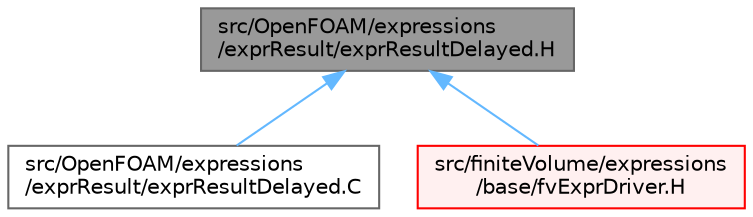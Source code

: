 digraph "src/OpenFOAM/expressions/exprResult/exprResultDelayed.H"
{
 // LATEX_PDF_SIZE
  bgcolor="transparent";
  edge [fontname=Helvetica,fontsize=10,labelfontname=Helvetica,labelfontsize=10];
  node [fontname=Helvetica,fontsize=10,shape=box,height=0.2,width=0.4];
  Node1 [id="Node000001",label="src/OpenFOAM/expressions\l/exprResult/exprResultDelayed.H",height=0.2,width=0.4,color="gray40", fillcolor="grey60", style="filled", fontcolor="black",tooltip=" "];
  Node1 -> Node2 [id="edge1_Node000001_Node000002",dir="back",color="steelblue1",style="solid",tooltip=" "];
  Node2 [id="Node000002",label="src/OpenFOAM/expressions\l/exprResult/exprResultDelayed.C",height=0.2,width=0.4,color="grey40", fillcolor="white", style="filled",URL="$exprResultDelayed_8C.html",tooltip=" "];
  Node1 -> Node3 [id="edge2_Node000001_Node000003",dir="back",color="steelblue1",style="solid",tooltip=" "];
  Node3 [id="Node000003",label="src/finiteVolume/expressions\l/base/fvExprDriver.H",height=0.2,width=0.4,color="red", fillcolor="#FFF0F0", style="filled",URL="$fvExprDriver_8H.html",tooltip=" "];
}
